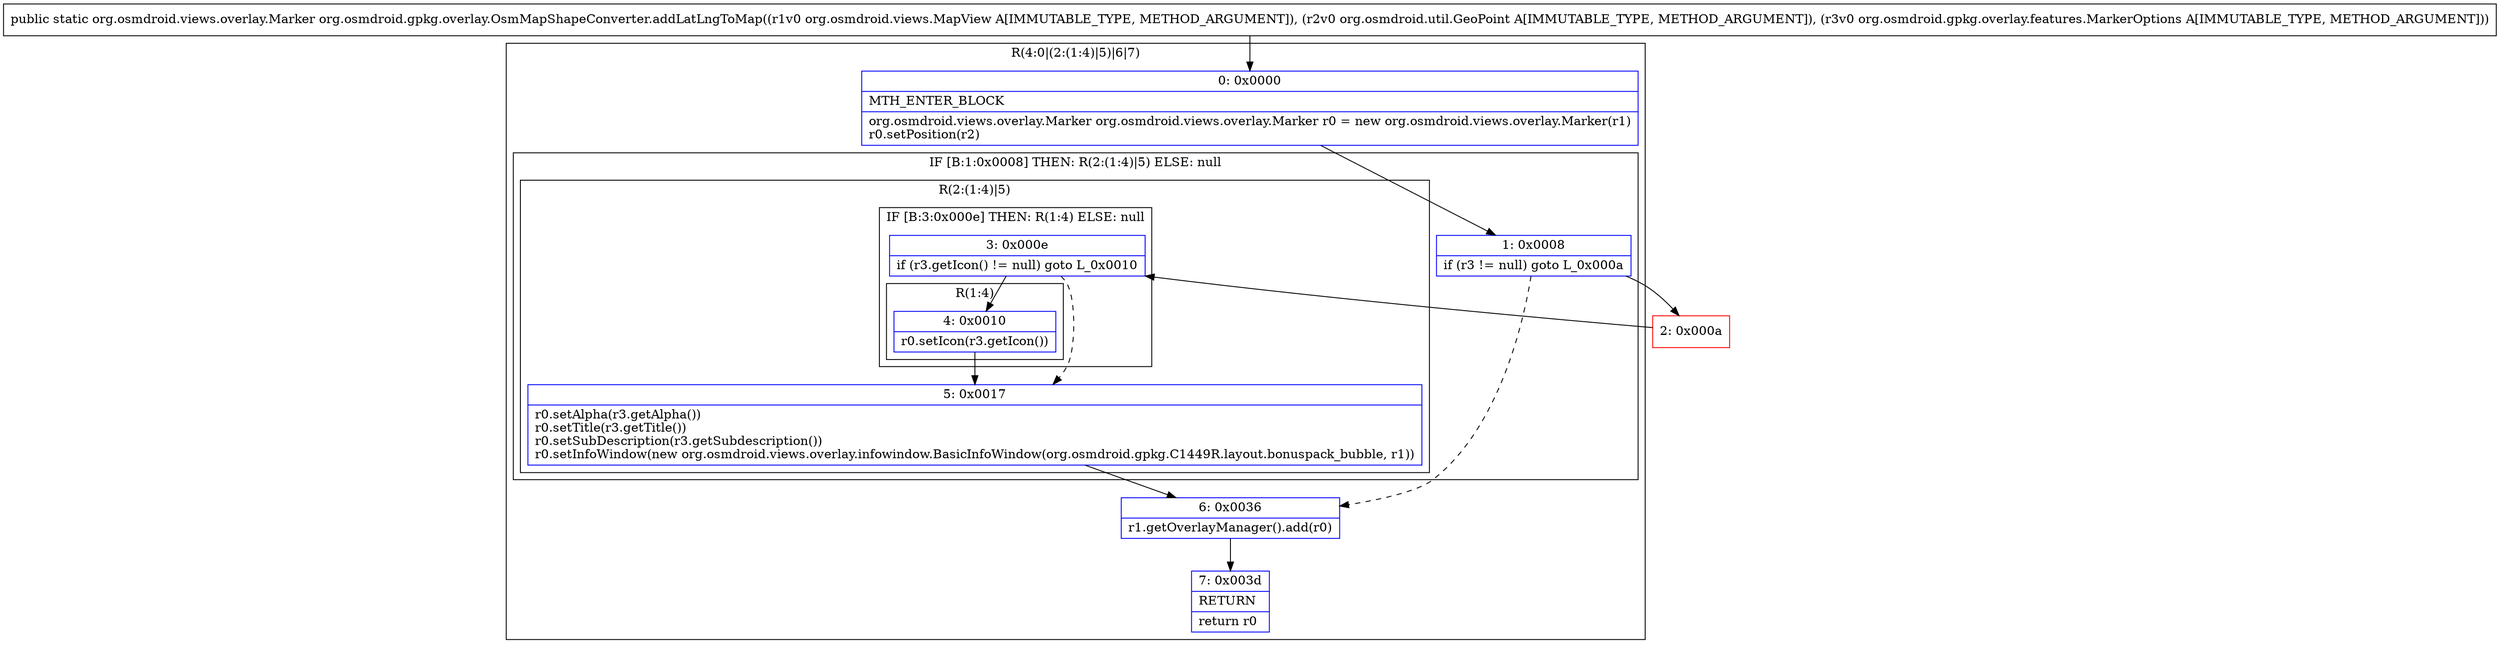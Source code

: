 digraph "CFG fororg.osmdroid.gpkg.overlay.OsmMapShapeConverter.addLatLngToMap(Lorg\/osmdroid\/views\/MapView;Lorg\/osmdroid\/util\/GeoPoint;Lorg\/osmdroid\/gpkg\/overlay\/features\/MarkerOptions;)Lorg\/osmdroid\/views\/overlay\/Marker;" {
subgraph cluster_Region_1680145227 {
label = "R(4:0|(2:(1:4)|5)|6|7)";
node [shape=record,color=blue];
Node_0 [shape=record,label="{0\:\ 0x0000|MTH_ENTER_BLOCK\l|org.osmdroid.views.overlay.Marker org.osmdroid.views.overlay.Marker r0 = new org.osmdroid.views.overlay.Marker(r1)\lr0.setPosition(r2)\l}"];
subgraph cluster_IfRegion_1510988240 {
label = "IF [B:1:0x0008] THEN: R(2:(1:4)|5) ELSE: null";
node [shape=record,color=blue];
Node_1 [shape=record,label="{1\:\ 0x0008|if (r3 != null) goto L_0x000a\l}"];
subgraph cluster_Region_1988428983 {
label = "R(2:(1:4)|5)";
node [shape=record,color=blue];
subgraph cluster_IfRegion_2034002796 {
label = "IF [B:3:0x000e] THEN: R(1:4) ELSE: null";
node [shape=record,color=blue];
Node_3 [shape=record,label="{3\:\ 0x000e|if (r3.getIcon() != null) goto L_0x0010\l}"];
subgraph cluster_Region_405933643 {
label = "R(1:4)";
node [shape=record,color=blue];
Node_4 [shape=record,label="{4\:\ 0x0010|r0.setIcon(r3.getIcon())\l}"];
}
}
Node_5 [shape=record,label="{5\:\ 0x0017|r0.setAlpha(r3.getAlpha())\lr0.setTitle(r3.getTitle())\lr0.setSubDescription(r3.getSubdescription())\lr0.setInfoWindow(new org.osmdroid.views.overlay.infowindow.BasicInfoWindow(org.osmdroid.gpkg.C1449R.layout.bonuspack_bubble, r1))\l}"];
}
}
Node_6 [shape=record,label="{6\:\ 0x0036|r1.getOverlayManager().add(r0)\l}"];
Node_7 [shape=record,label="{7\:\ 0x003d|RETURN\l|return r0\l}"];
}
Node_2 [shape=record,color=red,label="{2\:\ 0x000a}"];
MethodNode[shape=record,label="{public static org.osmdroid.views.overlay.Marker org.osmdroid.gpkg.overlay.OsmMapShapeConverter.addLatLngToMap((r1v0 org.osmdroid.views.MapView A[IMMUTABLE_TYPE, METHOD_ARGUMENT]), (r2v0 org.osmdroid.util.GeoPoint A[IMMUTABLE_TYPE, METHOD_ARGUMENT]), (r3v0 org.osmdroid.gpkg.overlay.features.MarkerOptions A[IMMUTABLE_TYPE, METHOD_ARGUMENT])) }"];
MethodNode -> Node_0;
Node_0 -> Node_1;
Node_1 -> Node_2;
Node_1 -> Node_6[style=dashed];
Node_3 -> Node_4;
Node_3 -> Node_5[style=dashed];
Node_4 -> Node_5;
Node_5 -> Node_6;
Node_6 -> Node_7;
Node_2 -> Node_3;
}

